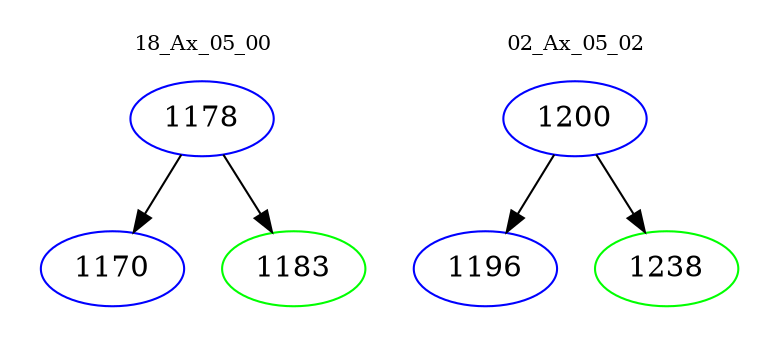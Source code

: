 digraph{
subgraph cluster_0 {
color = white
label = "18_Ax_05_00";
fontsize=10;
T0_1178 [label="1178", color="blue"]
T0_1178 -> T0_1170 [color="black"]
T0_1170 [label="1170", color="blue"]
T0_1178 -> T0_1183 [color="black"]
T0_1183 [label="1183", color="green"]
}
subgraph cluster_1 {
color = white
label = "02_Ax_05_02";
fontsize=10;
T1_1200 [label="1200", color="blue"]
T1_1200 -> T1_1196 [color="black"]
T1_1196 [label="1196", color="blue"]
T1_1200 -> T1_1238 [color="black"]
T1_1238 [label="1238", color="green"]
}
}
